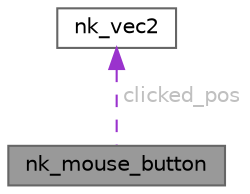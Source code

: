 digraph "nk_mouse_button"
{
 // LATEX_PDF_SIZE
  bgcolor="transparent";
  edge [fontname=Helvetica,fontsize=10,labelfontname=Helvetica,labelfontsize=10];
  node [fontname=Helvetica,fontsize=10,shape=box,height=0.2,width=0.4];
  Node1 [id="Node000001",label="nk_mouse_button",height=0.2,width=0.4,color="gray40", fillcolor="grey60", style="filled", fontcolor="black",tooltip=" "];
  Node2 -> Node1 [id="edge1_Node000001_Node000002",dir="back",color="darkorchid3",style="dashed",tooltip=" ",label=" clicked_pos",fontcolor="grey" ];
  Node2 [id="Node000002",label="nk_vec2",height=0.2,width=0.4,color="gray40", fillcolor="white", style="filled",URL="$structnk__vec2.html",tooltip=" "];
}
